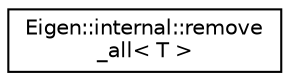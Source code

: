 digraph "Graphical Class Hierarchy"
{
  edge [fontname="Helvetica",fontsize="10",labelfontname="Helvetica",labelfontsize="10"];
  node [fontname="Helvetica",fontsize="10",shape=record];
  rankdir="LR";
  Node1 [label="Eigen::internal::remove\l_all\< T \>",height=0.2,width=0.4,color="black", fillcolor="white", style="filled",URL="$struct_eigen_1_1internal_1_1remove__all.html"];
}

